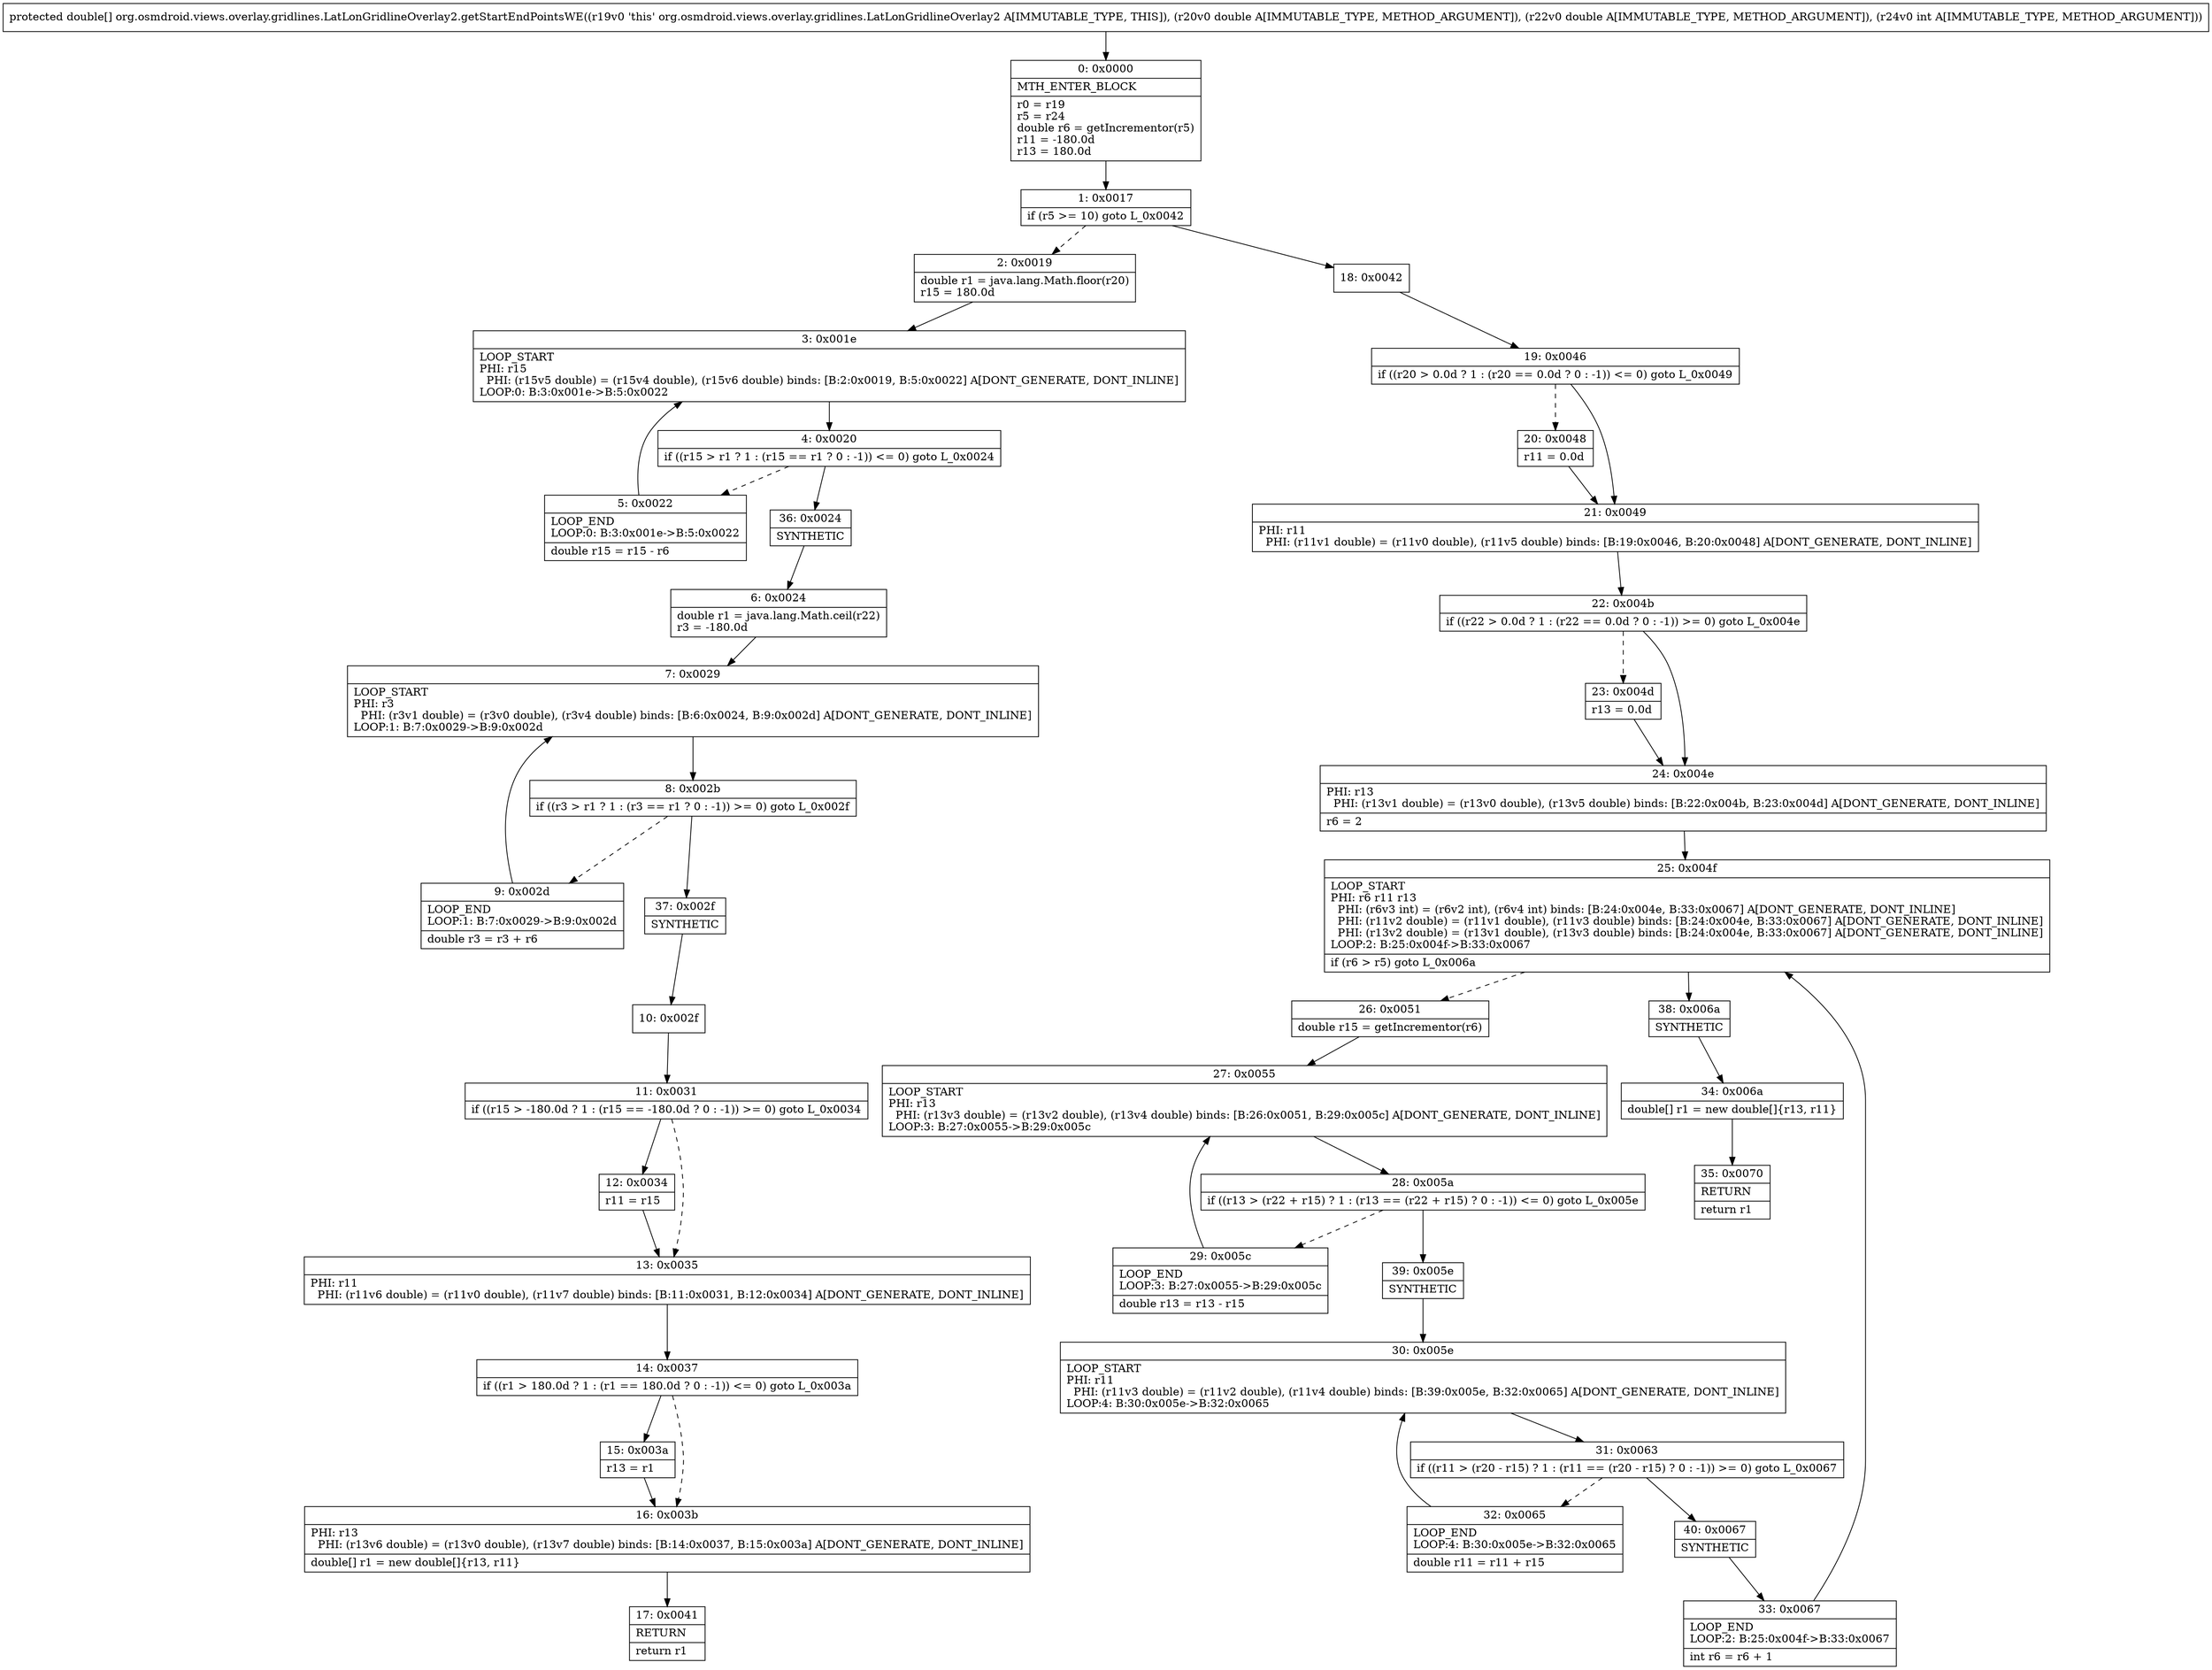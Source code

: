 digraph "CFG fororg.osmdroid.views.overlay.gridlines.LatLonGridlineOverlay2.getStartEndPointsWE(DDI)[D" {
Node_0 [shape=record,label="{0\:\ 0x0000|MTH_ENTER_BLOCK\l|r0 = r19\lr5 = r24\ldouble r6 = getIncrementor(r5)\lr11 = \-180.0d\lr13 = 180.0d\l}"];
Node_1 [shape=record,label="{1\:\ 0x0017|if (r5 \>= 10) goto L_0x0042\l}"];
Node_2 [shape=record,label="{2\:\ 0x0019|double r1 = java.lang.Math.floor(r20)\lr15 = 180.0d\l}"];
Node_3 [shape=record,label="{3\:\ 0x001e|LOOP_START\lPHI: r15 \l  PHI: (r15v5 double) = (r15v4 double), (r15v6 double) binds: [B:2:0x0019, B:5:0x0022] A[DONT_GENERATE, DONT_INLINE]\lLOOP:0: B:3:0x001e\-\>B:5:0x0022\l}"];
Node_4 [shape=record,label="{4\:\ 0x0020|if ((r15 \> r1 ? 1 : (r15 == r1 ? 0 : \-1)) \<= 0) goto L_0x0024\l}"];
Node_5 [shape=record,label="{5\:\ 0x0022|LOOP_END\lLOOP:0: B:3:0x001e\-\>B:5:0x0022\l|double r15 = r15 \- r6\l}"];
Node_6 [shape=record,label="{6\:\ 0x0024|double r1 = java.lang.Math.ceil(r22)\lr3 = \-180.0d\l}"];
Node_7 [shape=record,label="{7\:\ 0x0029|LOOP_START\lPHI: r3 \l  PHI: (r3v1 double) = (r3v0 double), (r3v4 double) binds: [B:6:0x0024, B:9:0x002d] A[DONT_GENERATE, DONT_INLINE]\lLOOP:1: B:7:0x0029\-\>B:9:0x002d\l}"];
Node_8 [shape=record,label="{8\:\ 0x002b|if ((r3 \> r1 ? 1 : (r3 == r1 ? 0 : \-1)) \>= 0) goto L_0x002f\l}"];
Node_9 [shape=record,label="{9\:\ 0x002d|LOOP_END\lLOOP:1: B:7:0x0029\-\>B:9:0x002d\l|double r3 = r3 + r6\l}"];
Node_10 [shape=record,label="{10\:\ 0x002f}"];
Node_11 [shape=record,label="{11\:\ 0x0031|if ((r15 \> \-180.0d ? 1 : (r15 == \-180.0d ? 0 : \-1)) \>= 0) goto L_0x0034\l}"];
Node_12 [shape=record,label="{12\:\ 0x0034|r11 = r15\l}"];
Node_13 [shape=record,label="{13\:\ 0x0035|PHI: r11 \l  PHI: (r11v6 double) = (r11v0 double), (r11v7 double) binds: [B:11:0x0031, B:12:0x0034] A[DONT_GENERATE, DONT_INLINE]\l}"];
Node_14 [shape=record,label="{14\:\ 0x0037|if ((r1 \> 180.0d ? 1 : (r1 == 180.0d ? 0 : \-1)) \<= 0) goto L_0x003a\l}"];
Node_15 [shape=record,label="{15\:\ 0x003a|r13 = r1\l}"];
Node_16 [shape=record,label="{16\:\ 0x003b|PHI: r13 \l  PHI: (r13v6 double) = (r13v0 double), (r13v7 double) binds: [B:14:0x0037, B:15:0x003a] A[DONT_GENERATE, DONT_INLINE]\l|double[] r1 = new double[]\{r13, r11\}\l}"];
Node_17 [shape=record,label="{17\:\ 0x0041|RETURN\l|return r1\l}"];
Node_18 [shape=record,label="{18\:\ 0x0042}"];
Node_19 [shape=record,label="{19\:\ 0x0046|if ((r20 \> 0.0d ? 1 : (r20 == 0.0d ? 0 : \-1)) \<= 0) goto L_0x0049\l}"];
Node_20 [shape=record,label="{20\:\ 0x0048|r11 = 0.0d\l}"];
Node_21 [shape=record,label="{21\:\ 0x0049|PHI: r11 \l  PHI: (r11v1 double) = (r11v0 double), (r11v5 double) binds: [B:19:0x0046, B:20:0x0048] A[DONT_GENERATE, DONT_INLINE]\l}"];
Node_22 [shape=record,label="{22\:\ 0x004b|if ((r22 \> 0.0d ? 1 : (r22 == 0.0d ? 0 : \-1)) \>= 0) goto L_0x004e\l}"];
Node_23 [shape=record,label="{23\:\ 0x004d|r13 = 0.0d\l}"];
Node_24 [shape=record,label="{24\:\ 0x004e|PHI: r13 \l  PHI: (r13v1 double) = (r13v0 double), (r13v5 double) binds: [B:22:0x004b, B:23:0x004d] A[DONT_GENERATE, DONT_INLINE]\l|r6 = 2\l}"];
Node_25 [shape=record,label="{25\:\ 0x004f|LOOP_START\lPHI: r6 r11 r13 \l  PHI: (r6v3 int) = (r6v2 int), (r6v4 int) binds: [B:24:0x004e, B:33:0x0067] A[DONT_GENERATE, DONT_INLINE]\l  PHI: (r11v2 double) = (r11v1 double), (r11v3 double) binds: [B:24:0x004e, B:33:0x0067] A[DONT_GENERATE, DONT_INLINE]\l  PHI: (r13v2 double) = (r13v1 double), (r13v3 double) binds: [B:24:0x004e, B:33:0x0067] A[DONT_GENERATE, DONT_INLINE]\lLOOP:2: B:25:0x004f\-\>B:33:0x0067\l|if (r6 \> r5) goto L_0x006a\l}"];
Node_26 [shape=record,label="{26\:\ 0x0051|double r15 = getIncrementor(r6)\l}"];
Node_27 [shape=record,label="{27\:\ 0x0055|LOOP_START\lPHI: r13 \l  PHI: (r13v3 double) = (r13v2 double), (r13v4 double) binds: [B:26:0x0051, B:29:0x005c] A[DONT_GENERATE, DONT_INLINE]\lLOOP:3: B:27:0x0055\-\>B:29:0x005c\l}"];
Node_28 [shape=record,label="{28\:\ 0x005a|if ((r13 \> (r22 + r15) ? 1 : (r13 == (r22 + r15) ? 0 : \-1)) \<= 0) goto L_0x005e\l}"];
Node_29 [shape=record,label="{29\:\ 0x005c|LOOP_END\lLOOP:3: B:27:0x0055\-\>B:29:0x005c\l|double r13 = r13 \- r15\l}"];
Node_30 [shape=record,label="{30\:\ 0x005e|LOOP_START\lPHI: r11 \l  PHI: (r11v3 double) = (r11v2 double), (r11v4 double) binds: [B:39:0x005e, B:32:0x0065] A[DONT_GENERATE, DONT_INLINE]\lLOOP:4: B:30:0x005e\-\>B:32:0x0065\l}"];
Node_31 [shape=record,label="{31\:\ 0x0063|if ((r11 \> (r20 \- r15) ? 1 : (r11 == (r20 \- r15) ? 0 : \-1)) \>= 0) goto L_0x0067\l}"];
Node_32 [shape=record,label="{32\:\ 0x0065|LOOP_END\lLOOP:4: B:30:0x005e\-\>B:32:0x0065\l|double r11 = r11 + r15\l}"];
Node_33 [shape=record,label="{33\:\ 0x0067|LOOP_END\lLOOP:2: B:25:0x004f\-\>B:33:0x0067\l|int r6 = r6 + 1\l}"];
Node_34 [shape=record,label="{34\:\ 0x006a|double[] r1 = new double[]\{r13, r11\}\l}"];
Node_35 [shape=record,label="{35\:\ 0x0070|RETURN\l|return r1\l}"];
Node_36 [shape=record,label="{36\:\ 0x0024|SYNTHETIC\l}"];
Node_37 [shape=record,label="{37\:\ 0x002f|SYNTHETIC\l}"];
Node_38 [shape=record,label="{38\:\ 0x006a|SYNTHETIC\l}"];
Node_39 [shape=record,label="{39\:\ 0x005e|SYNTHETIC\l}"];
Node_40 [shape=record,label="{40\:\ 0x0067|SYNTHETIC\l}"];
MethodNode[shape=record,label="{protected double[] org.osmdroid.views.overlay.gridlines.LatLonGridlineOverlay2.getStartEndPointsWE((r19v0 'this' org.osmdroid.views.overlay.gridlines.LatLonGridlineOverlay2 A[IMMUTABLE_TYPE, THIS]), (r20v0 double A[IMMUTABLE_TYPE, METHOD_ARGUMENT]), (r22v0 double A[IMMUTABLE_TYPE, METHOD_ARGUMENT]), (r24v0 int A[IMMUTABLE_TYPE, METHOD_ARGUMENT])) }"];
MethodNode -> Node_0;
Node_0 -> Node_1;
Node_1 -> Node_2[style=dashed];
Node_1 -> Node_18;
Node_2 -> Node_3;
Node_3 -> Node_4;
Node_4 -> Node_5[style=dashed];
Node_4 -> Node_36;
Node_5 -> Node_3;
Node_6 -> Node_7;
Node_7 -> Node_8;
Node_8 -> Node_9[style=dashed];
Node_8 -> Node_37;
Node_9 -> Node_7;
Node_10 -> Node_11;
Node_11 -> Node_12;
Node_11 -> Node_13[style=dashed];
Node_12 -> Node_13;
Node_13 -> Node_14;
Node_14 -> Node_15;
Node_14 -> Node_16[style=dashed];
Node_15 -> Node_16;
Node_16 -> Node_17;
Node_18 -> Node_19;
Node_19 -> Node_20[style=dashed];
Node_19 -> Node_21;
Node_20 -> Node_21;
Node_21 -> Node_22;
Node_22 -> Node_23[style=dashed];
Node_22 -> Node_24;
Node_23 -> Node_24;
Node_24 -> Node_25;
Node_25 -> Node_26[style=dashed];
Node_25 -> Node_38;
Node_26 -> Node_27;
Node_27 -> Node_28;
Node_28 -> Node_29[style=dashed];
Node_28 -> Node_39;
Node_29 -> Node_27;
Node_30 -> Node_31;
Node_31 -> Node_32[style=dashed];
Node_31 -> Node_40;
Node_32 -> Node_30;
Node_33 -> Node_25;
Node_34 -> Node_35;
Node_36 -> Node_6;
Node_37 -> Node_10;
Node_38 -> Node_34;
Node_39 -> Node_30;
Node_40 -> Node_33;
}

